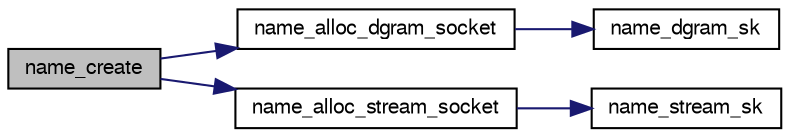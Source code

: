 digraph G
{
  edge [fontname="FreeSans",fontsize="10",labelfontname="FreeSans",labelfontsize="10"];
  node [fontname="FreeSans",fontsize="10",shape=record];
  rankdir=LR;
  Node1 [label="name_create",height=0.2,width=0.4,color="black", fillcolor="grey75", style="filled" fontcolor="black"];
  Node1 -> Node2 [color="midnightblue",fontsize="10",style="solid",fontname="FreeSans"];
  Node2 [label="name_alloc_dgram_socket",height=0.2,width=0.4,color="black", fillcolor="white", style="filled",URL="$af__name_8c.html#ad345857bbeb8ead274d9de55396eaaed"];
  Node2 -> Node3 [color="midnightblue",fontsize="10",style="solid",fontname="FreeSans"];
  Node3 [label="name_dgram_sk",height=0.2,width=0.4,color="black", fillcolor="white", style="filled",URL="$af__name_8c.html#a182d40f4f6b6bc0950c072f382ff3cbc"];
  Node1 -> Node4 [color="midnightblue",fontsize="10",style="solid",fontname="FreeSans"];
  Node4 [label="name_alloc_stream_socket",height=0.2,width=0.4,color="black", fillcolor="white", style="filled",URL="$af__name_8c.html#ab579d4cb791b276bcd7e6f425fa9cc24"];
  Node4 -> Node5 [color="midnightblue",fontsize="10",style="solid",fontname="FreeSans"];
  Node5 [label="name_stream_sk",height=0.2,width=0.4,color="black", fillcolor="white", style="filled",URL="$namestack__priv_8h.html#a5e5b37b81978789054ddc587e3af21e6"];
}

